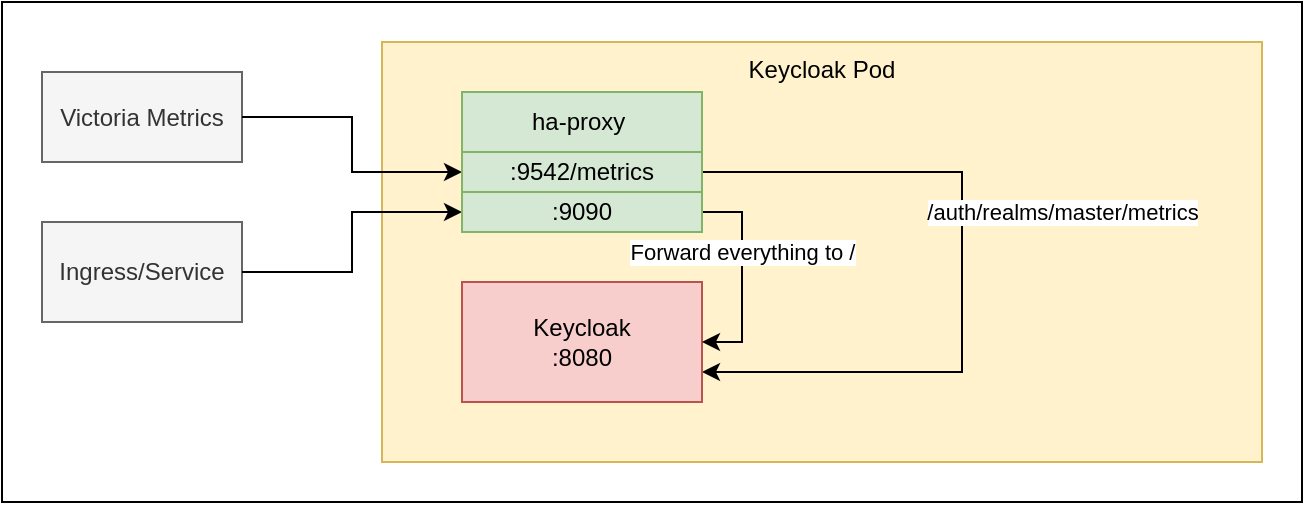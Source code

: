 <mxfile version="20.6.0" type="device"><diagram id="1cnAJVk5HXzc00COdTwB" name="Seite-1"><mxGraphModel dx="1718" dy="888" grid="1" gridSize="10" guides="1" tooltips="1" connect="1" arrows="1" fold="1" page="1" pageScale="1" pageWidth="827" pageHeight="1169" math="0" shadow="0"><root><mxCell id="0"/><mxCell id="1" parent="0"/><mxCell id="XmmI74u1vlvuKk1YYY77-4" value="" style="rounded=0;whiteSpace=wrap;html=1;" vertex="1" parent="1"><mxGeometry x="50" y="110" width="650" height="250" as="geometry"/></mxCell><mxCell id="XmmI74u1vlvuKk1YYY77-5" value="Ingress/Service" style="rounded=0;whiteSpace=wrap;html=1;fillColor=#f5f5f5;fontColor=#333333;strokeColor=#666666;" vertex="1" parent="1"><mxGeometry x="70" y="220" width="100" height="50" as="geometry"/></mxCell><mxCell id="XmmI74u1vlvuKk1YYY77-7" value="Victoria Metrics" style="rounded=0;whiteSpace=wrap;html=1;fillColor=#f5f5f5;fontColor=#333333;strokeColor=#666666;" vertex="1" parent="1"><mxGeometry x="70" y="145" width="100" height="45" as="geometry"/></mxCell><mxCell id="XmmI74u1vlvuKk1YYY77-9" value="Keycloak Pod" style="rounded=0;whiteSpace=wrap;html=1;fillColor=#fff2cc;strokeColor=#d6b656;align=center;verticalAlign=top;" vertex="1" parent="1"><mxGeometry x="240" y="130" width="440" height="210" as="geometry"/></mxCell><mxCell id="XmmI74u1vlvuKk1YYY77-13" style="edgeStyle=orthogonalEdgeStyle;rounded=0;orthogonalLoop=1;jettySize=auto;html=1;exitX=1;exitY=0.5;exitDx=0;exitDy=0;entryX=1;entryY=0.75;entryDx=0;entryDy=0;" edge="1" parent="1" source="XmmI74u1vlvuKk1YYY77-18" target="XmmI74u1vlvuKk1YYY77-12"><mxGeometry relative="1" as="geometry"><Array as="points"><mxPoint x="530" y="195"/><mxPoint x="530" y="295"/></Array></mxGeometry></mxCell><mxCell id="XmmI74u1vlvuKk1YYY77-14" value="/auth/realms/master/metrics" style="edgeLabel;html=1;align=center;verticalAlign=middle;resizable=0;points=[];" vertex="1" connectable="0" parent="XmmI74u1vlvuKk1YYY77-13"><mxGeometry x="-0.19" y="-1" relative="1" as="geometry"><mxPoint x="51" y="4" as="offset"/></mxGeometry></mxCell><mxCell id="XmmI74u1vlvuKk1YYY77-11" value="ha-proxy&amp;nbsp;&lt;br&gt;" style="rounded=0;whiteSpace=wrap;html=1;fillColor=#d5e8d4;strokeColor=#82b366;" vertex="1" parent="1"><mxGeometry x="280" y="155" width="120" height="30" as="geometry"/></mxCell><mxCell id="XmmI74u1vlvuKk1YYY77-12" value="Keycloak&lt;br&gt;:8080" style="rounded=0;whiteSpace=wrap;html=1;fillColor=#f8cecc;strokeColor=#b85450;" vertex="1" parent="1"><mxGeometry x="280" y="250" width="120" height="60" as="geometry"/></mxCell><mxCell id="XmmI74u1vlvuKk1YYY77-15" style="edgeStyle=orthogonalEdgeStyle;rounded=0;orthogonalLoop=1;jettySize=auto;html=1;exitX=1;exitY=0.5;exitDx=0;exitDy=0;entryX=0;entryY=0.5;entryDx=0;entryDy=0;" edge="1" parent="1" source="XmmI74u1vlvuKk1YYY77-7" target="XmmI74u1vlvuKk1YYY77-18"><mxGeometry relative="1" as="geometry"/></mxCell><mxCell id="XmmI74u1vlvuKk1YYY77-16" style="edgeStyle=orthogonalEdgeStyle;rounded=0;orthogonalLoop=1;jettySize=auto;html=1;exitX=1;exitY=0.5;exitDx=0;exitDy=0;entryX=0;entryY=0.5;entryDx=0;entryDy=0;" edge="1" parent="1" source="XmmI74u1vlvuKk1YYY77-5" target="XmmI74u1vlvuKk1YYY77-17"><mxGeometry relative="1" as="geometry"/></mxCell><mxCell id="XmmI74u1vlvuKk1YYY77-19" style="edgeStyle=orthogonalEdgeStyle;rounded=0;orthogonalLoop=1;jettySize=auto;html=1;exitX=1;exitY=0.5;exitDx=0;exitDy=0;entryX=1;entryY=0.5;entryDx=0;entryDy=0;" edge="1" parent="1" source="XmmI74u1vlvuKk1YYY77-17" target="XmmI74u1vlvuKk1YYY77-12"><mxGeometry relative="1" as="geometry"/></mxCell><mxCell id="XmmI74u1vlvuKk1YYY77-20" value="Forward everything to /" style="edgeLabel;html=1;align=center;verticalAlign=middle;resizable=0;points=[];" vertex="1" connectable="0" parent="XmmI74u1vlvuKk1YYY77-19"><mxGeometry x="-0.164" y="-1" relative="1" as="geometry"><mxPoint x="1" y="-4" as="offset"/></mxGeometry></mxCell><mxCell id="XmmI74u1vlvuKk1YYY77-17" value=":9090" style="rounded=0;whiteSpace=wrap;html=1;fillColor=#d5e8d4;strokeColor=#82b366;" vertex="1" parent="1"><mxGeometry x="280" y="205" width="120" height="20" as="geometry"/></mxCell><mxCell id="XmmI74u1vlvuKk1YYY77-18" value=":9542/metrics" style="rounded=0;whiteSpace=wrap;html=1;fillColor=#d5e8d4;strokeColor=#82b366;" vertex="1" parent="1"><mxGeometry x="280" y="185" width="120" height="20" as="geometry"/></mxCell></root></mxGraphModel></diagram></mxfile>